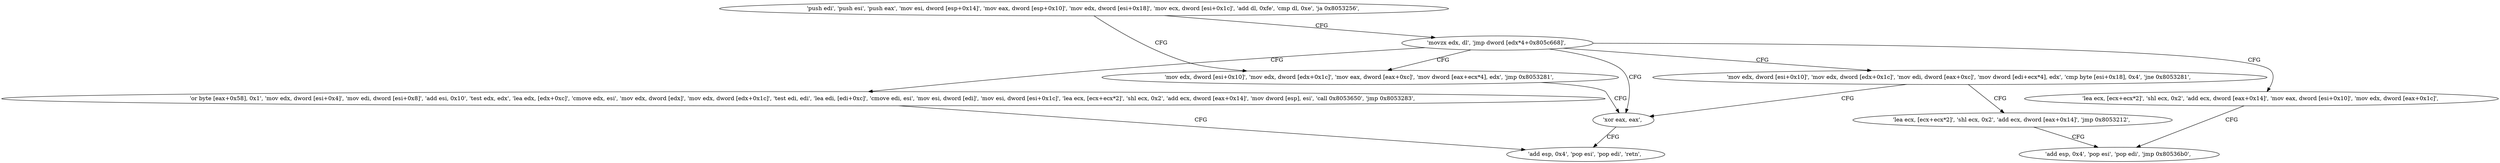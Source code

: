 digraph "func" {
"134558176" [label = "'push edi', 'push esi', 'push eax', 'mov esi, dword [esp+0x14]', 'mov eax, dword [esp+0x10]', 'mov edx, dword [esi+0x18]', 'mov ecx, dword [esi+0x1c]', 'add dl, 0xfe', 'cmp dl, 0xe', 'ja 0x8053256', " ]
"134558294" [label = "'mov edx, dword [esi+0x10]', 'mov edx, dword [edx+0x1c]', 'mov eax, dword [eax+0xc]', 'mov dword [eax+ecx*4], edx', 'jmp 0x8053281', " ]
"134558201" [label = "'movzx edx, dl', 'jmp dword [edx*4+0x805c668]', " ]
"134558337" [label = "'xor eax, eax', " ]
"134558211" [label = "'lea ecx, [ecx+ecx*2]', 'shl ecx, 0x2', 'add ecx, dword [eax+0x14]', 'mov eax, dword [esi+0x10]', 'mov edx, dword [eax+0x1c]', " ]
"134558236" [label = "'or byte [eax+0x58], 0x1', 'mov edx, dword [esi+0x4]', 'mov edi, dword [esi+0x8]', 'add esi, 0x10', 'test edx, edx', 'lea edx, [edx+0xc]', 'cmove edx, esi', 'mov edx, dword [edx]', 'mov edx, dword [edx+0x1c]', 'test edi, edi', 'lea edi, [edi+0xc]', 'cmove edi, esi', 'mov esi, dword [edi]', 'mov esi, dword [esi+0x1c]', 'lea ecx, [ecx+ecx*2]', 'shl ecx, 0x2', 'add ecx, dword [eax+0x14]', 'mov dword [esp], esi', 'call 0x8053650', 'jmp 0x8053283', " ]
"134558308" [label = "'mov edx, dword [esi+0x10]', 'mov edx, dword [edx+0x1c]', 'mov edi, dword [eax+0xc]', 'mov dword [edi+ecx*4], edx', 'cmp byte [esi+0x18], 0x4', 'jne 0x8053281', " ]
"134558339" [label = "'add esp, 0x4', 'pop esi', 'pop edi', 'retn', " ]
"134558226" [label = "'add esp, 0x4', 'pop esi', 'pop edi', 'jmp 0x80536b0', " ]
"134558326" [label = "'lea ecx, [ecx+ecx*2]', 'shl ecx, 0x2', 'add ecx, dword [eax+0x14]', 'jmp 0x8053212', " ]
"134558176" -> "134558294" [ label = "CFG" ]
"134558176" -> "134558201" [ label = "CFG" ]
"134558294" -> "134558337" [ label = "CFG" ]
"134558201" -> "134558211" [ label = "CFG" ]
"134558201" -> "134558236" [ label = "CFG" ]
"134558201" -> "134558294" [ label = "CFG" ]
"134558201" -> "134558308" [ label = "CFG" ]
"134558201" -> "134558337" [ label = "CFG" ]
"134558337" -> "134558339" [ label = "CFG" ]
"134558211" -> "134558226" [ label = "CFG" ]
"134558236" -> "134558339" [ label = "CFG" ]
"134558308" -> "134558337" [ label = "CFG" ]
"134558308" -> "134558326" [ label = "CFG" ]
"134558326" -> "134558226" [ label = "CFG" ]
}
